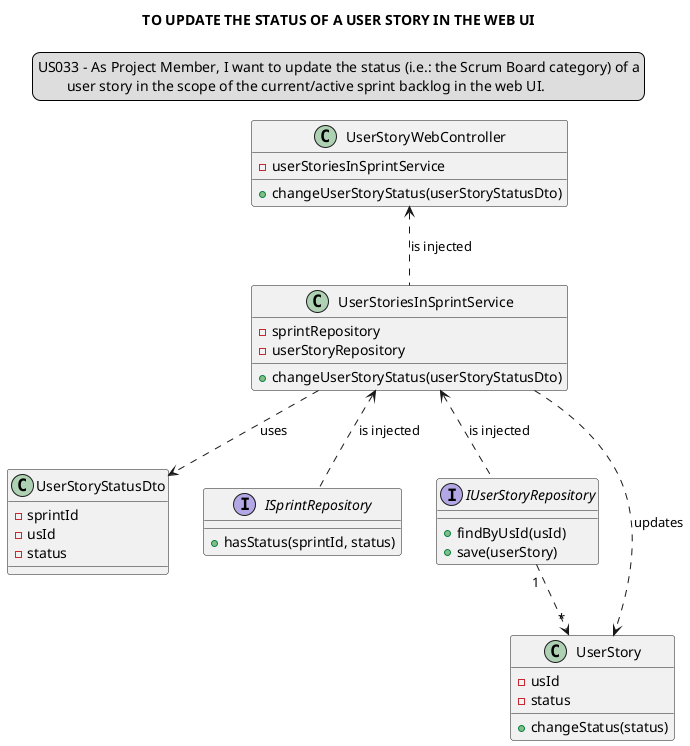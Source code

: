 @startuml
skinparam sequenceMessageAlign center
title TO UPDATE THE STATUS OF A USER STORY IN THE WEB UI
legend top
US033 - As Project Member, I want to update the status (i.e.: the Scrum Board category) of a
        user story in the scope of the current/active sprint backlog in the web UI.
end legend

class UserStoryWebController{
- userStoriesInSprintService
+ changeUserStoryStatus(userStoryStatusDto)
}

UserStoryWebController <.. UserStoriesInSprintService: is injected

class UserStoriesInSprintService{
-sprintRepository
-userStoryRepository
+ changeUserStoryStatus(userStoryStatusDto)
}

UserStoriesInSprintService ..> UserStoryStatusDto: uses
UserStoriesInSprintService <.. ISprintRepository: is injected
UserStoriesInSprintService <.. IUserStoryRepository: is injected
UserStoriesInSprintService ..> UserStory: updates

class UserStoryStatusDto{
- sprintId
- usId
- status
}

interface ISprintRepository {
+ hasStatus(sprintId, status)
}

interface IUserStoryRepository{
+ findByUsId(usId)
+ save(userStory)
}

IUserStoryRepository   "1"..>  "*" UserStory

class UserStory{
- usId
- status
+ changeStatus(status)
}


@enduml